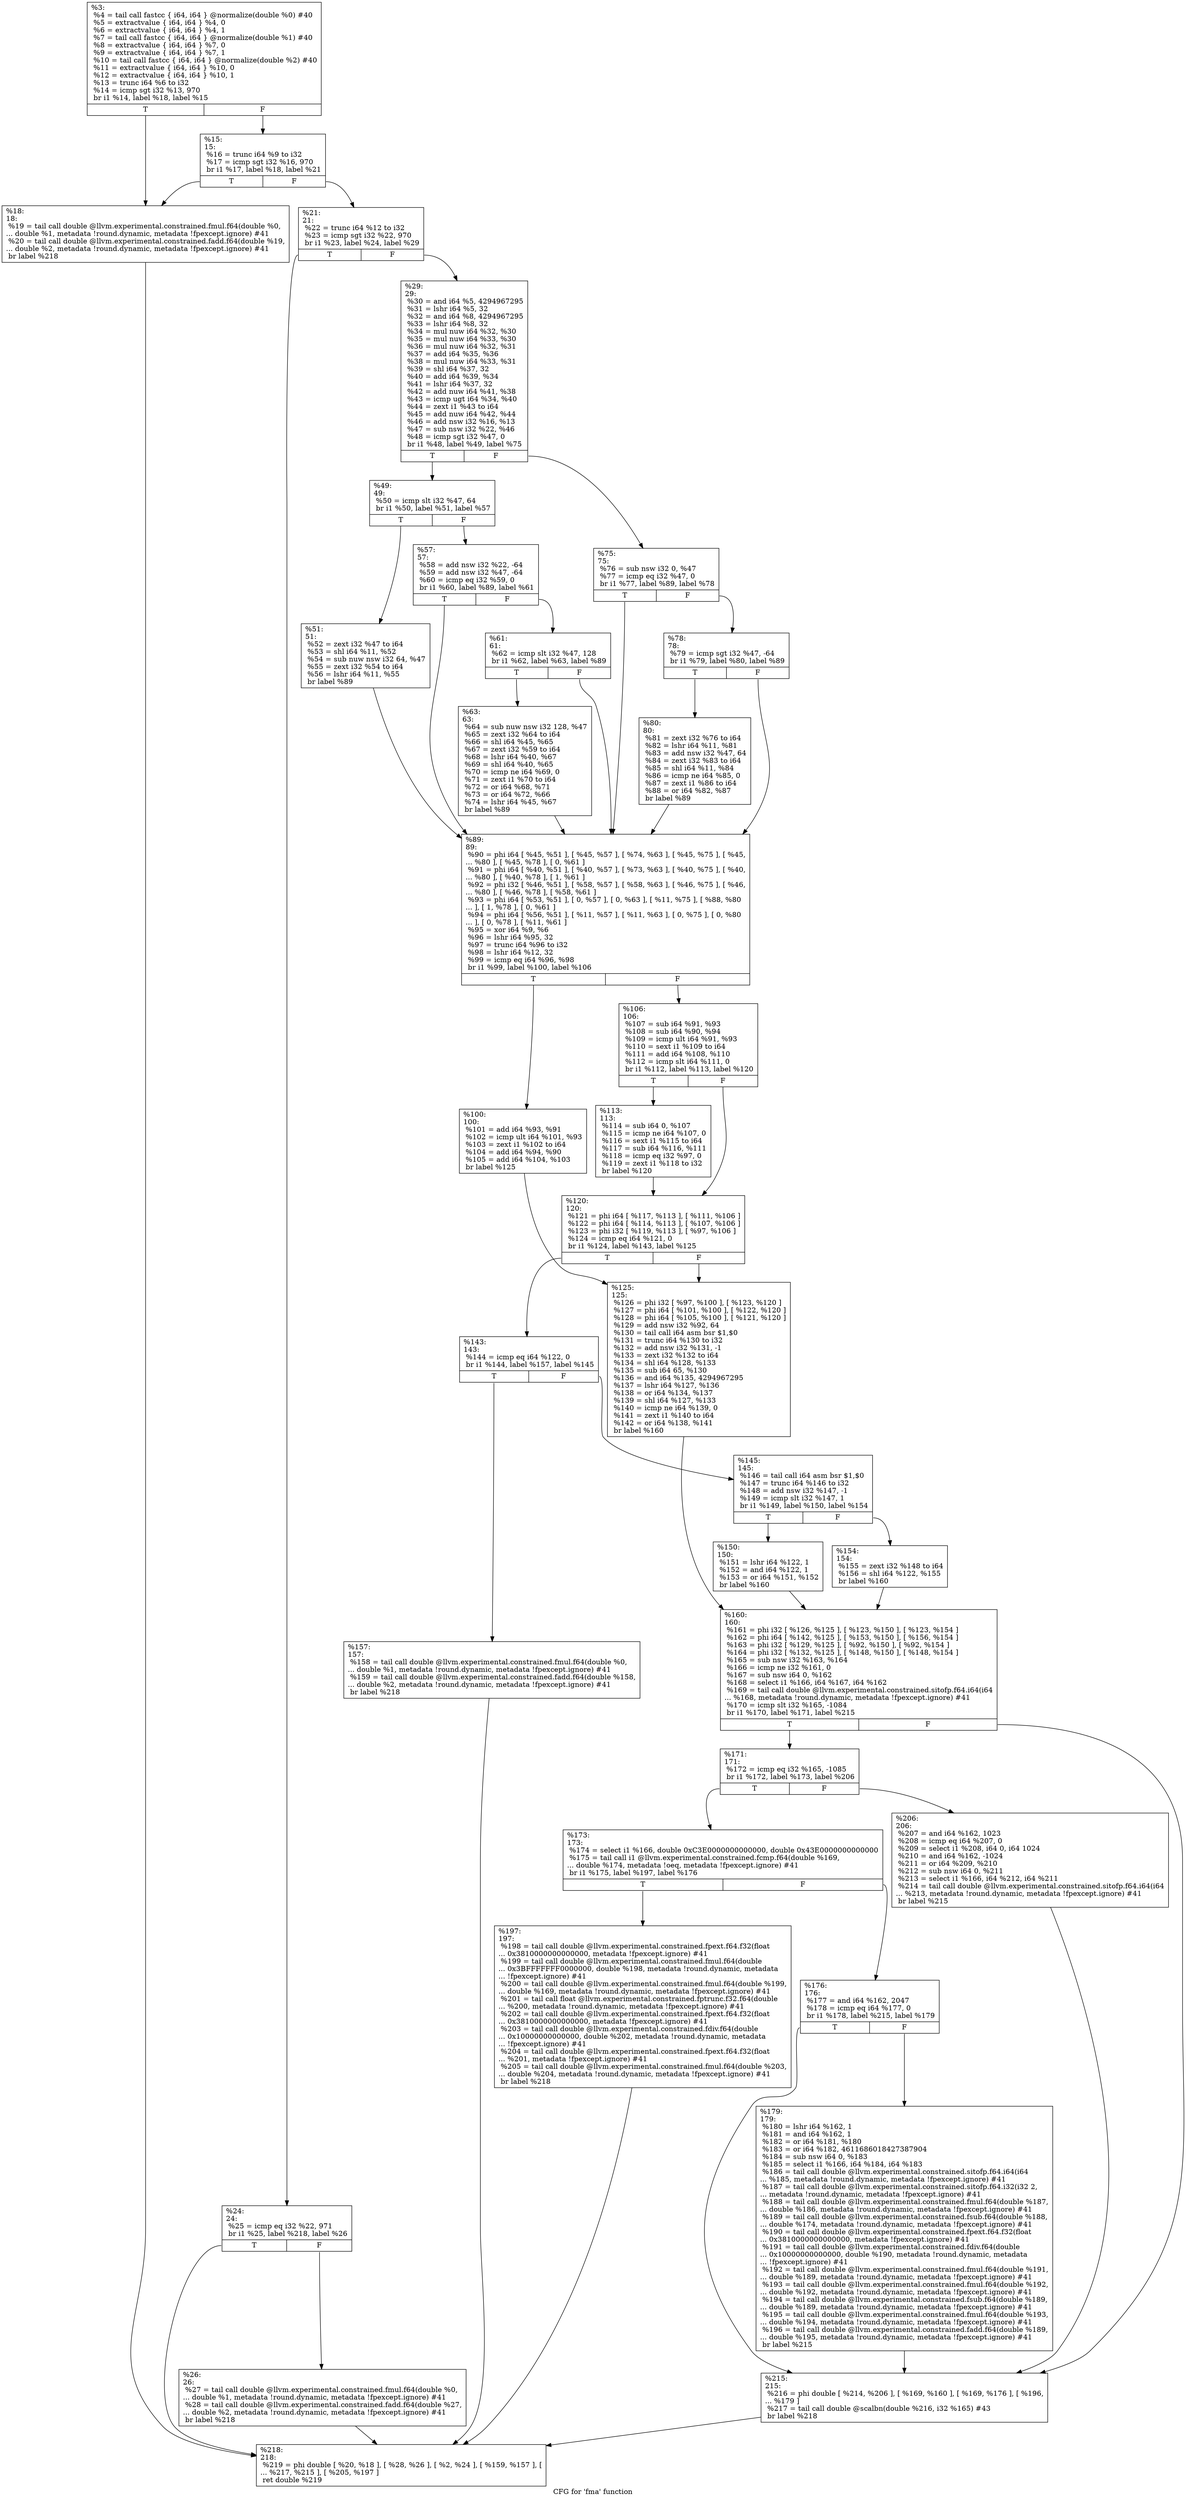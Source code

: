 digraph "CFG for 'fma' function" {
	label="CFG for 'fma' function";

	Node0x1dde230 [shape=record,label="{%3:\l  %4 = tail call fastcc \{ i64, i64 \} @normalize(double %0) #40\l  %5 = extractvalue \{ i64, i64 \} %4, 0\l  %6 = extractvalue \{ i64, i64 \} %4, 1\l  %7 = tail call fastcc \{ i64, i64 \} @normalize(double %1) #40\l  %8 = extractvalue \{ i64, i64 \} %7, 0\l  %9 = extractvalue \{ i64, i64 \} %7, 1\l  %10 = tail call fastcc \{ i64, i64 \} @normalize(double %2) #40\l  %11 = extractvalue \{ i64, i64 \} %10, 0\l  %12 = extractvalue \{ i64, i64 \} %10, 1\l  %13 = trunc i64 %6 to i32\l  %14 = icmp sgt i32 %13, 970\l  br i1 %14, label %18, label %15\l|{<s0>T|<s1>F}}"];
	Node0x1dde230:s0 -> Node0x1ddfb00;
	Node0x1dde230:s1 -> Node0x1ddf910;
	Node0x1ddf910 [shape=record,label="{%15:\l15:                                               \l  %16 = trunc i64 %9 to i32\l  %17 = icmp sgt i32 %16, 970\l  br i1 %17, label %18, label %21\l|{<s0>T|<s1>F}}"];
	Node0x1ddf910:s0 -> Node0x1ddfb00;
	Node0x1ddf910:s1 -> Node0x1ddfb50;
	Node0x1ddfb00 [shape=record,label="{%18:\l18:                                               \l  %19 = tail call double @llvm.experimental.constrained.fmul.f64(double %0,\l... double %1, metadata !round.dynamic, metadata !fpexcept.ignore) #41\l  %20 = tail call double @llvm.experimental.constrained.fadd.f64(double %19,\l... double %2, metadata !round.dynamic, metadata !fpexcept.ignore) #41\l  br label %218\l}"];
	Node0x1ddfb00 -> Node0x1de0500;
	Node0x1ddfb50 [shape=record,label="{%21:\l21:                                               \l  %22 = trunc i64 %12 to i32\l  %23 = icmp sgt i32 %22, 970\l  br i1 %23, label %24, label %29\l|{<s0>T|<s1>F}}"];
	Node0x1ddfb50:s0 -> Node0x1ddfba0;
	Node0x1ddfb50:s1 -> Node0x1ddfc40;
	Node0x1ddfba0 [shape=record,label="{%24:\l24:                                               \l  %25 = icmp eq i32 %22, 971\l  br i1 %25, label %218, label %26\l|{<s0>T|<s1>F}}"];
	Node0x1ddfba0:s0 -> Node0x1de0500;
	Node0x1ddfba0:s1 -> Node0x1ddfbf0;
	Node0x1ddfbf0 [shape=record,label="{%26:\l26:                                               \l  %27 = tail call double @llvm.experimental.constrained.fmul.f64(double %0,\l... double %1, metadata !round.dynamic, metadata !fpexcept.ignore) #41\l  %28 = tail call double @llvm.experimental.constrained.fadd.f64(double %27,\l... double %2, metadata !round.dynamic, metadata !fpexcept.ignore) #41\l  br label %218\l}"];
	Node0x1ddfbf0 -> Node0x1de0500;
	Node0x1ddfc40 [shape=record,label="{%29:\l29:                                               \l  %30 = and i64 %5, 4294967295\l  %31 = lshr i64 %5, 32\l  %32 = and i64 %8, 4294967295\l  %33 = lshr i64 %8, 32\l  %34 = mul nuw i64 %32, %30\l  %35 = mul nuw i64 %33, %30\l  %36 = mul nuw i64 %32, %31\l  %37 = add i64 %35, %36\l  %38 = mul nuw i64 %33, %31\l  %39 = shl i64 %37, 32\l  %40 = add i64 %39, %34\l  %41 = lshr i64 %37, 32\l  %42 = add nuw i64 %41, %38\l  %43 = icmp ugt i64 %34, %40\l  %44 = zext i1 %43 to i64\l  %45 = add nuw i64 %42, %44\l  %46 = add nsw i32 %16, %13\l  %47 = sub nsw i32 %22, %46\l  %48 = icmp sgt i32 %47, 0\l  br i1 %48, label %49, label %75\l|{<s0>T|<s1>F}}"];
	Node0x1ddfc40:s0 -> Node0x1ddfc90;
	Node0x1ddfc40:s1 -> Node0x1ddfe20;
	Node0x1ddfc90 [shape=record,label="{%49:\l49:                                               \l  %50 = icmp slt i32 %47, 64\l  br i1 %50, label %51, label %57\l|{<s0>T|<s1>F}}"];
	Node0x1ddfc90:s0 -> Node0x1ddfce0;
	Node0x1ddfc90:s1 -> Node0x1ddfd30;
	Node0x1ddfce0 [shape=record,label="{%51:\l51:                                               \l  %52 = zext i32 %47 to i64\l  %53 = shl i64 %11, %52\l  %54 = sub nuw nsw i32 64, %47\l  %55 = zext i32 %54 to i64\l  %56 = lshr i64 %11, %55\l  br label %89\l}"];
	Node0x1ddfce0 -> Node0x1ddff10;
	Node0x1ddfd30 [shape=record,label="{%57:\l57:                                               \l  %58 = add nsw i32 %22, -64\l  %59 = add nsw i32 %47, -64\l  %60 = icmp eq i32 %59, 0\l  br i1 %60, label %89, label %61\l|{<s0>T|<s1>F}}"];
	Node0x1ddfd30:s0 -> Node0x1ddff10;
	Node0x1ddfd30:s1 -> Node0x1ddfd80;
	Node0x1ddfd80 [shape=record,label="{%61:\l61:                                               \l  %62 = icmp slt i32 %47, 128\l  br i1 %62, label %63, label %89\l|{<s0>T|<s1>F}}"];
	Node0x1ddfd80:s0 -> Node0x1ddfdd0;
	Node0x1ddfd80:s1 -> Node0x1ddff10;
	Node0x1ddfdd0 [shape=record,label="{%63:\l63:                                               \l  %64 = sub nuw nsw i32 128, %47\l  %65 = zext i32 %64 to i64\l  %66 = shl i64 %45, %65\l  %67 = zext i32 %59 to i64\l  %68 = lshr i64 %40, %67\l  %69 = shl i64 %40, %65\l  %70 = icmp ne i64 %69, 0\l  %71 = zext i1 %70 to i64\l  %72 = or i64 %68, %71\l  %73 = or i64 %72, %66\l  %74 = lshr i64 %45, %67\l  br label %89\l}"];
	Node0x1ddfdd0 -> Node0x1ddff10;
	Node0x1ddfe20 [shape=record,label="{%75:\l75:                                               \l  %76 = sub nsw i32 0, %47\l  %77 = icmp eq i32 %47, 0\l  br i1 %77, label %89, label %78\l|{<s0>T|<s1>F}}"];
	Node0x1ddfe20:s0 -> Node0x1ddff10;
	Node0x1ddfe20:s1 -> Node0x1ddfe70;
	Node0x1ddfe70 [shape=record,label="{%78:\l78:                                               \l  %79 = icmp sgt i32 %47, -64\l  br i1 %79, label %80, label %89\l|{<s0>T|<s1>F}}"];
	Node0x1ddfe70:s0 -> Node0x1ddfec0;
	Node0x1ddfe70:s1 -> Node0x1ddff10;
	Node0x1ddfec0 [shape=record,label="{%80:\l80:                                               \l  %81 = zext i32 %76 to i64\l  %82 = lshr i64 %11, %81\l  %83 = add nsw i32 %47, 64\l  %84 = zext i32 %83 to i64\l  %85 = shl i64 %11, %84\l  %86 = icmp ne i64 %85, 0\l  %87 = zext i1 %86 to i64\l  %88 = or i64 %82, %87\l  br label %89\l}"];
	Node0x1ddfec0 -> Node0x1ddff10;
	Node0x1ddff10 [shape=record,label="{%89:\l89:                                               \l  %90 = phi i64 [ %45, %51 ], [ %45, %57 ], [ %74, %63 ], [ %45, %75 ], [ %45,\l... %80 ], [ %45, %78 ], [ 0, %61 ]\l  %91 = phi i64 [ %40, %51 ], [ %40, %57 ], [ %73, %63 ], [ %40, %75 ], [ %40,\l... %80 ], [ %40, %78 ], [ 1, %61 ]\l  %92 = phi i32 [ %46, %51 ], [ %58, %57 ], [ %58, %63 ], [ %46, %75 ], [ %46,\l... %80 ], [ %46, %78 ], [ %58, %61 ]\l  %93 = phi i64 [ %53, %51 ], [ 0, %57 ], [ 0, %63 ], [ %11, %75 ], [ %88, %80\l... ], [ 1, %78 ], [ 0, %61 ]\l  %94 = phi i64 [ %56, %51 ], [ %11, %57 ], [ %11, %63 ], [ 0, %75 ], [ 0, %80\l... ], [ 0, %78 ], [ %11, %61 ]\l  %95 = xor i64 %9, %6\l  %96 = lshr i64 %95, 32\l  %97 = trunc i64 %96 to i32\l  %98 = lshr i64 %12, 32\l  %99 = icmp eq i64 %96, %98\l  br i1 %99, label %100, label %106\l|{<s0>T|<s1>F}}"];
	Node0x1ddff10:s0 -> Node0x1ddff60;
	Node0x1ddff10:s1 -> Node0x1ddffb0;
	Node0x1ddff60 [shape=record,label="{%100:\l100:                                              \l  %101 = add i64 %93, %91\l  %102 = icmp ult i64 %101, %93\l  %103 = zext i1 %102 to i64\l  %104 = add i64 %94, %90\l  %105 = add i64 %104, %103\l  br label %125\l}"];
	Node0x1ddff60 -> Node0x1de00a0;
	Node0x1ddffb0 [shape=record,label="{%106:\l106:                                              \l  %107 = sub i64 %91, %93\l  %108 = sub i64 %90, %94\l  %109 = icmp ult i64 %91, %93\l  %110 = sext i1 %109 to i64\l  %111 = add i64 %108, %110\l  %112 = icmp slt i64 %111, 0\l  br i1 %112, label %113, label %120\l|{<s0>T|<s1>F}}"];
	Node0x1ddffb0:s0 -> Node0x1de0000;
	Node0x1ddffb0:s1 -> Node0x1de0050;
	Node0x1de0000 [shape=record,label="{%113:\l113:                                              \l  %114 = sub i64 0, %107\l  %115 = icmp ne i64 %107, 0\l  %116 = sext i1 %115 to i64\l  %117 = sub i64 %116, %111\l  %118 = icmp eq i32 %97, 0\l  %119 = zext i1 %118 to i32\l  br label %120\l}"];
	Node0x1de0000 -> Node0x1de0050;
	Node0x1de0050 [shape=record,label="{%120:\l120:                                              \l  %121 = phi i64 [ %117, %113 ], [ %111, %106 ]\l  %122 = phi i64 [ %114, %113 ], [ %107, %106 ]\l  %123 = phi i32 [ %119, %113 ], [ %97, %106 ]\l  %124 = icmp eq i64 %121, 0\l  br i1 %124, label %143, label %125\l|{<s0>T|<s1>F}}"];
	Node0x1de0050:s0 -> Node0x1de00f0;
	Node0x1de0050:s1 -> Node0x1de00a0;
	Node0x1de00a0 [shape=record,label="{%125:\l125:                                              \l  %126 = phi i32 [ %97, %100 ], [ %123, %120 ]\l  %127 = phi i64 [ %101, %100 ], [ %122, %120 ]\l  %128 = phi i64 [ %105, %100 ], [ %121, %120 ]\l  %129 = add nsw i32 %92, 64\l  %130 = tail call i64 asm bsr $1,$0 \l  %131 = trunc i64 %130 to i32\l  %132 = add nsw i32 %131, -1\l  %133 = zext i32 %132 to i64\l  %134 = shl i64 %128, %133\l  %135 = sub i64 65, %130\l  %136 = and i64 %135, 4294967295\l  %137 = lshr i64 %127, %136\l  %138 = or i64 %134, %137\l  %139 = shl i64 %127, %133\l  %140 = icmp ne i64 %139, 0\l  %141 = zext i1 %140 to i64\l  %142 = or i64 %138, %141\l  br label %160\l}"];
	Node0x1de00a0 -> Node0x1de0280;
	Node0x1de00f0 [shape=record,label="{%143:\l143:                                              \l  %144 = icmp eq i64 %122, 0\l  br i1 %144, label %157, label %145\l|{<s0>T|<s1>F}}"];
	Node0x1de00f0:s0 -> Node0x1de0230;
	Node0x1de00f0:s1 -> Node0x1de0140;
	Node0x1de0140 [shape=record,label="{%145:\l145:                                              \l  %146 = tail call i64 asm bsr $1,$0 \l  %147 = trunc i64 %146 to i32\l  %148 = add nsw i32 %147, -1\l  %149 = icmp slt i32 %147, 1\l  br i1 %149, label %150, label %154\l|{<s0>T|<s1>F}}"];
	Node0x1de0140:s0 -> Node0x1de0190;
	Node0x1de0140:s1 -> Node0x1de01e0;
	Node0x1de0190 [shape=record,label="{%150:\l150:                                              \l  %151 = lshr i64 %122, 1\l  %152 = and i64 %122, 1\l  %153 = or i64 %151, %152\l  br label %160\l}"];
	Node0x1de0190 -> Node0x1de0280;
	Node0x1de01e0 [shape=record,label="{%154:\l154:                                              \l  %155 = zext i32 %148 to i64\l  %156 = shl i64 %122, %155\l  br label %160\l}"];
	Node0x1de01e0 -> Node0x1de0280;
	Node0x1de0230 [shape=record,label="{%157:\l157:                                              \l  %158 = tail call double @llvm.experimental.constrained.fmul.f64(double %0,\l... double %1, metadata !round.dynamic, metadata !fpexcept.ignore) #41\l  %159 = tail call double @llvm.experimental.constrained.fadd.f64(double %158,\l... double %2, metadata !round.dynamic, metadata !fpexcept.ignore) #41\l  br label %218\l}"];
	Node0x1de0230 -> Node0x1de0500;
	Node0x1de0280 [shape=record,label="{%160:\l160:                                              \l  %161 = phi i32 [ %126, %125 ], [ %123, %150 ], [ %123, %154 ]\l  %162 = phi i64 [ %142, %125 ], [ %153, %150 ], [ %156, %154 ]\l  %163 = phi i32 [ %129, %125 ], [ %92, %150 ], [ %92, %154 ]\l  %164 = phi i32 [ %132, %125 ], [ %148, %150 ], [ %148, %154 ]\l  %165 = sub nsw i32 %163, %164\l  %166 = icmp ne i32 %161, 0\l  %167 = sub nsw i64 0, %162\l  %168 = select i1 %166, i64 %167, i64 %162\l  %169 = tail call double @llvm.experimental.constrained.sitofp.f64.i64(i64\l... %168, metadata !round.dynamic, metadata !fpexcept.ignore) #41\l  %170 = icmp slt i32 %165, -1084\l  br i1 %170, label %171, label %215\l|{<s0>T|<s1>F}}"];
	Node0x1de0280:s0 -> Node0x1de02d0;
	Node0x1de0280:s1 -> Node0x1de04b0;
	Node0x1de02d0 [shape=record,label="{%171:\l171:                                              \l  %172 = icmp eq i32 %165, -1085\l  br i1 %172, label %173, label %206\l|{<s0>T|<s1>F}}"];
	Node0x1de02d0:s0 -> Node0x1de0320;
	Node0x1de02d0:s1 -> Node0x1de0460;
	Node0x1de0320 [shape=record,label="{%173:\l173:                                              \l  %174 = select i1 %166, double 0xC3E0000000000000, double 0x43E0000000000000\l  %175 = tail call i1 @llvm.experimental.constrained.fcmp.f64(double %169,\l... double %174, metadata !oeq, metadata !fpexcept.ignore) #41\l  br i1 %175, label %197, label %176\l|{<s0>T|<s1>F}}"];
	Node0x1de0320:s0 -> Node0x1de0410;
	Node0x1de0320:s1 -> Node0x1de0370;
	Node0x1de0370 [shape=record,label="{%176:\l176:                                              \l  %177 = and i64 %162, 2047\l  %178 = icmp eq i64 %177, 0\l  br i1 %178, label %215, label %179\l|{<s0>T|<s1>F}}"];
	Node0x1de0370:s0 -> Node0x1de04b0;
	Node0x1de0370:s1 -> Node0x1de03c0;
	Node0x1de03c0 [shape=record,label="{%179:\l179:                                              \l  %180 = lshr i64 %162, 1\l  %181 = and i64 %162, 1\l  %182 = or i64 %181, %180\l  %183 = or i64 %182, 4611686018427387904\l  %184 = sub nsw i64 0, %183\l  %185 = select i1 %166, i64 %184, i64 %183\l  %186 = tail call double @llvm.experimental.constrained.sitofp.f64.i64(i64\l... %185, metadata !round.dynamic, metadata !fpexcept.ignore) #41\l  %187 = tail call double @llvm.experimental.constrained.sitofp.f64.i32(i32 2,\l... metadata !round.dynamic, metadata !fpexcept.ignore) #41\l  %188 = tail call double @llvm.experimental.constrained.fmul.f64(double %187,\l... double %186, metadata !round.dynamic, metadata !fpexcept.ignore) #41\l  %189 = tail call double @llvm.experimental.constrained.fsub.f64(double %188,\l... double %174, metadata !round.dynamic, metadata !fpexcept.ignore) #41\l  %190 = tail call double @llvm.experimental.constrained.fpext.f64.f32(float\l... 0x3810000000000000, metadata !fpexcept.ignore) #41\l  %191 = tail call double @llvm.experimental.constrained.fdiv.f64(double\l... 0x10000000000000, double %190, metadata !round.dynamic, metadata\l... !fpexcept.ignore) #41\l  %192 = tail call double @llvm.experimental.constrained.fmul.f64(double %191,\l... double %189, metadata !round.dynamic, metadata !fpexcept.ignore) #41\l  %193 = tail call double @llvm.experimental.constrained.fmul.f64(double %192,\l... double %192, metadata !round.dynamic, metadata !fpexcept.ignore) #41\l  %194 = tail call double @llvm.experimental.constrained.fsub.f64(double %189,\l... double %189, metadata !round.dynamic, metadata !fpexcept.ignore) #41\l  %195 = tail call double @llvm.experimental.constrained.fmul.f64(double %193,\l... double %194, metadata !round.dynamic, metadata !fpexcept.ignore) #41\l  %196 = tail call double @llvm.experimental.constrained.fadd.f64(double %189,\l... double %195, metadata !round.dynamic, metadata !fpexcept.ignore) #41\l  br label %215\l}"];
	Node0x1de03c0 -> Node0x1de04b0;
	Node0x1de0410 [shape=record,label="{%197:\l197:                                              \l  %198 = tail call double @llvm.experimental.constrained.fpext.f64.f32(float\l... 0x3810000000000000, metadata !fpexcept.ignore) #41\l  %199 = tail call double @llvm.experimental.constrained.fmul.f64(double\l... 0x3BFFFFFFF0000000, double %198, metadata !round.dynamic, metadata\l... !fpexcept.ignore) #41\l  %200 = tail call double @llvm.experimental.constrained.fmul.f64(double %199,\l... double %169, metadata !round.dynamic, metadata !fpexcept.ignore) #41\l  %201 = tail call float @llvm.experimental.constrained.fptrunc.f32.f64(double\l... %200, metadata !round.dynamic, metadata !fpexcept.ignore) #41\l  %202 = tail call double @llvm.experimental.constrained.fpext.f64.f32(float\l... 0x3810000000000000, metadata !fpexcept.ignore) #41\l  %203 = tail call double @llvm.experimental.constrained.fdiv.f64(double\l... 0x10000000000000, double %202, metadata !round.dynamic, metadata\l... !fpexcept.ignore) #41\l  %204 = tail call double @llvm.experimental.constrained.fpext.f64.f32(float\l... %201, metadata !fpexcept.ignore) #41\l  %205 = tail call double @llvm.experimental.constrained.fmul.f64(double %203,\l... double %204, metadata !round.dynamic, metadata !fpexcept.ignore) #41\l  br label %218\l}"];
	Node0x1de0410 -> Node0x1de0500;
	Node0x1de0460 [shape=record,label="{%206:\l206:                                              \l  %207 = and i64 %162, 1023\l  %208 = icmp eq i64 %207, 0\l  %209 = select i1 %208, i64 0, i64 1024\l  %210 = and i64 %162, -1024\l  %211 = or i64 %209, %210\l  %212 = sub nsw i64 0, %211\l  %213 = select i1 %166, i64 %212, i64 %211\l  %214 = tail call double @llvm.experimental.constrained.sitofp.f64.i64(i64\l... %213, metadata !round.dynamic, metadata !fpexcept.ignore) #41\l  br label %215\l}"];
	Node0x1de0460 -> Node0x1de04b0;
	Node0x1de04b0 [shape=record,label="{%215:\l215:                                              \l  %216 = phi double [ %214, %206 ], [ %169, %160 ], [ %169, %176 ], [ %196,\l... %179 ]\l  %217 = tail call double @scalbn(double %216, i32 %165) #43\l  br label %218\l}"];
	Node0x1de04b0 -> Node0x1de0500;
	Node0x1de0500 [shape=record,label="{%218:\l218:                                              \l  %219 = phi double [ %20, %18 ], [ %28, %26 ], [ %2, %24 ], [ %159, %157 ], [\l... %217, %215 ], [ %205, %197 ]\l  ret double %219\l}"];
}
